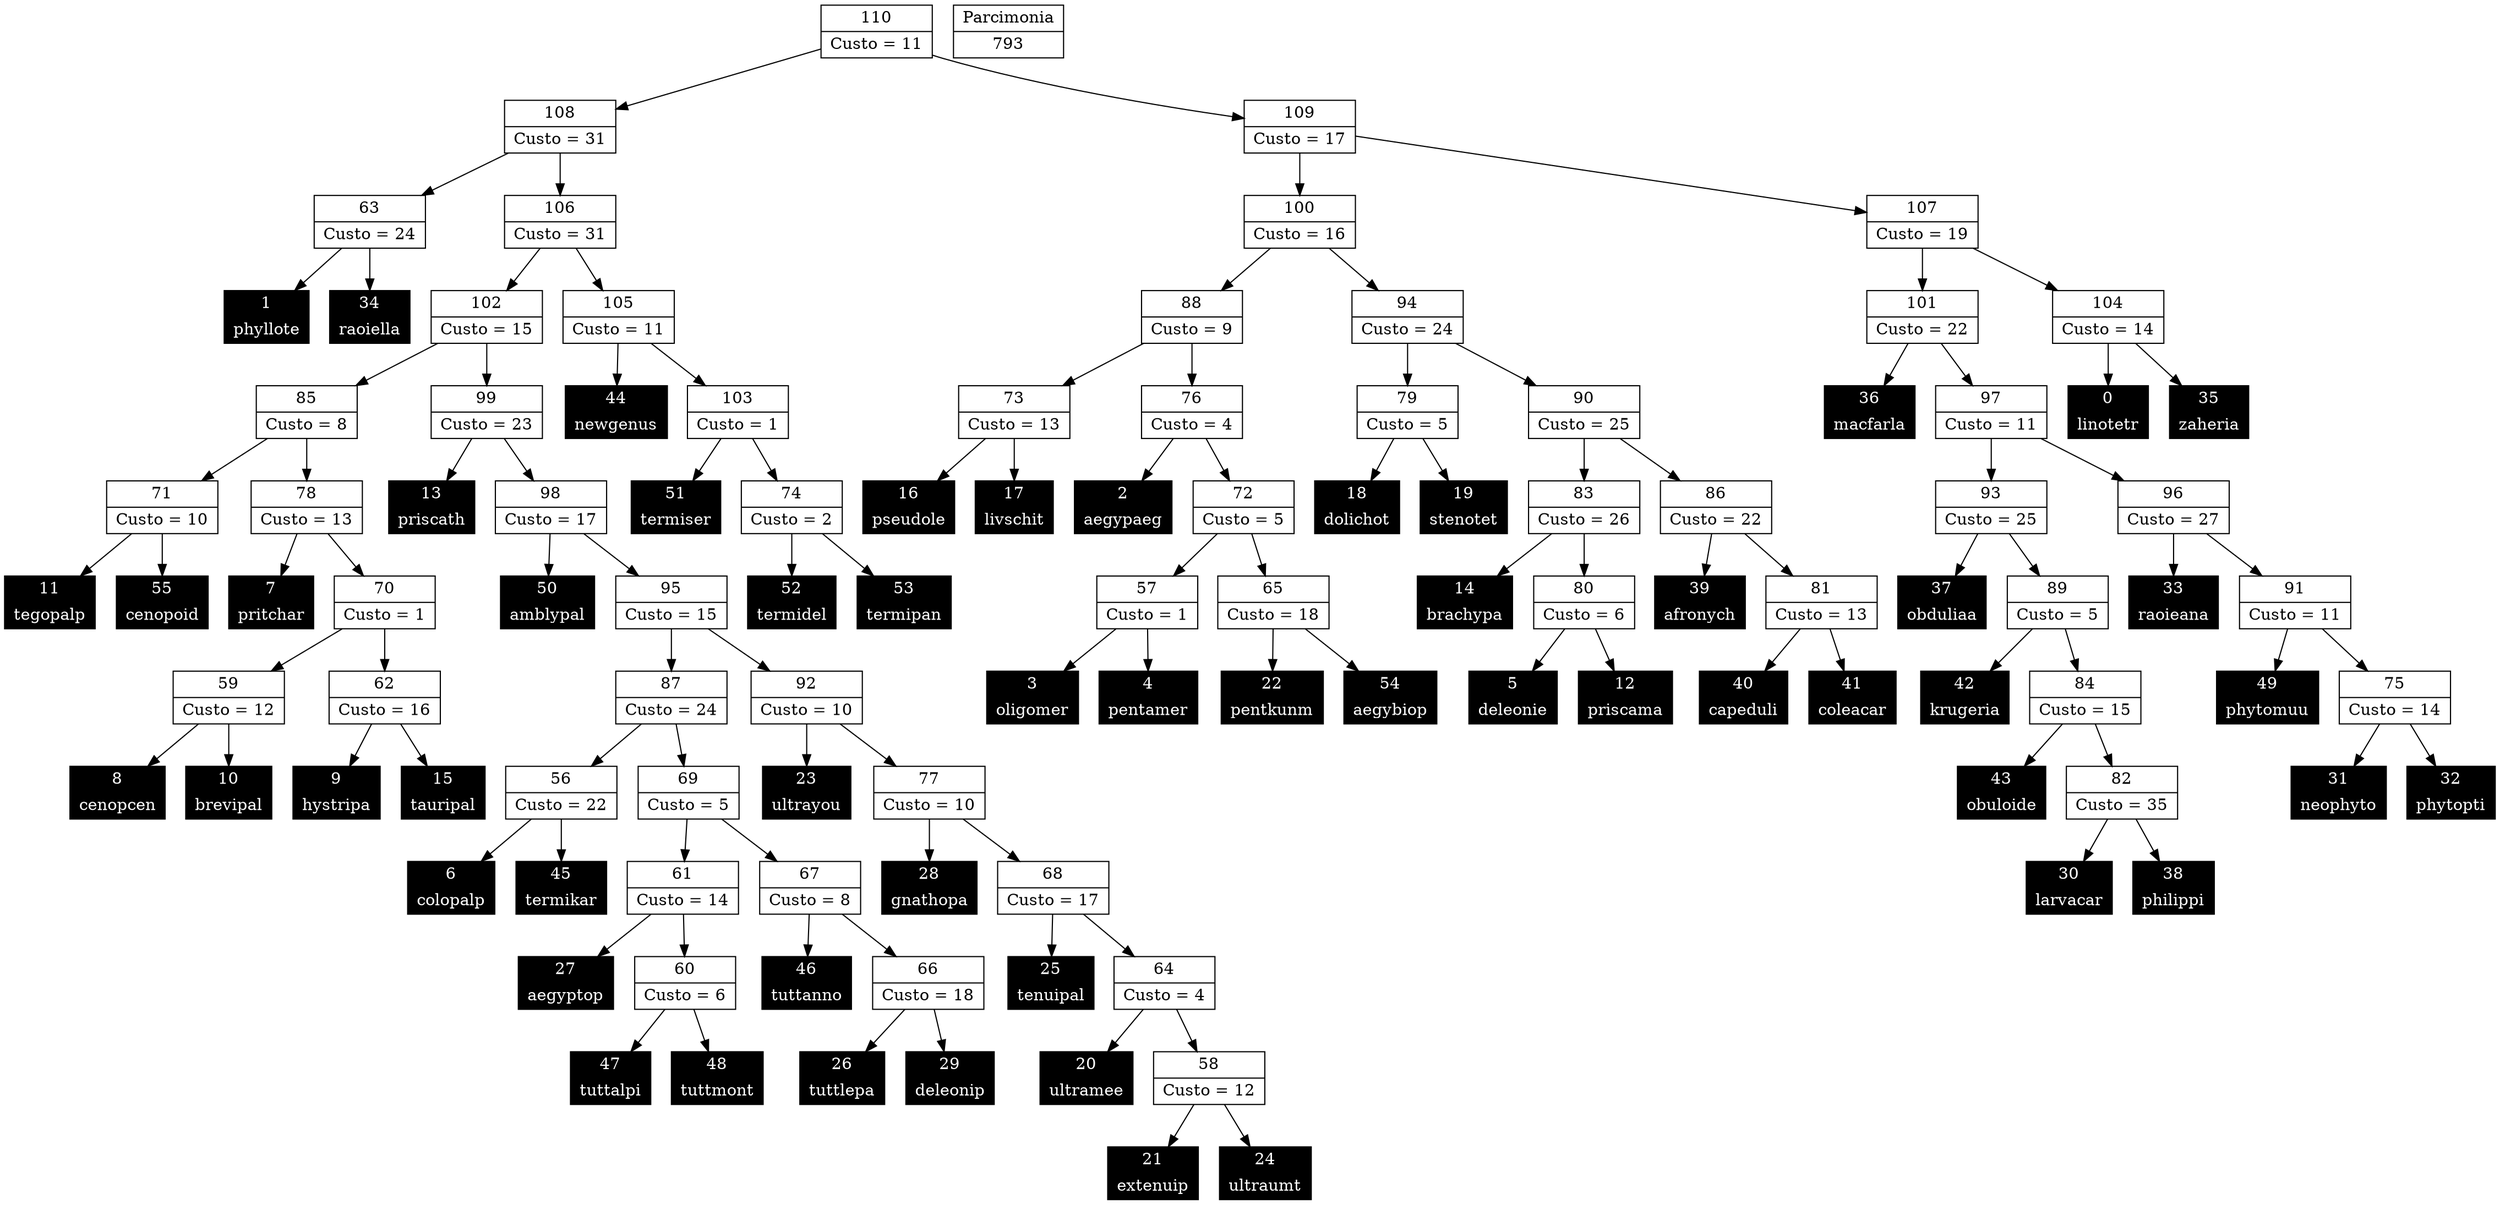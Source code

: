 Digraph G {
0 [shape="record", label="{0 | linotetr}",style=filled, color=black, fontcolor=white,fontsize=14, height=0.5]
1 [shape="record", label="{1 | phyllote}",style=filled, color=black, fontcolor=white,fontsize=14, height=0.5]
2 [shape="record", label="{2 | aegypaeg}",style=filled, color=black, fontcolor=white,fontsize=14, height=0.5]
3 [shape="record", label="{3 | oligomer}",style=filled, color=black, fontcolor=white,fontsize=14, height=0.5]
4 [shape="record", label="{4 | pentamer}",style=filled, color=black, fontcolor=white,fontsize=14, height=0.5]
5 [shape="record", label="{5 | deleonie}",style=filled, color=black, fontcolor=white,fontsize=14, height=0.5]
6 [shape="record", label="{6 | colopalp}",style=filled, color=black, fontcolor=white,fontsize=14, height=0.5]
7 [shape="record", label="{7 | pritchar}",style=filled, color=black, fontcolor=white,fontsize=14, height=0.5]
8 [shape="record", label="{8 | cenopcen}",style=filled, color=black, fontcolor=white,fontsize=14, height=0.5]
9 [shape="record", label="{9 | hystripa}",style=filled, color=black, fontcolor=white,fontsize=14, height=0.5]
10 [shape="record", label="{10 | brevipal}",style=filled, color=black, fontcolor=white,fontsize=14, height=0.5]
11 [shape="record", label="{11 | tegopalp}",style=filled, color=black, fontcolor=white,fontsize=14, height=0.5]
12 [shape="record", label="{12 | priscama}",style=filled, color=black, fontcolor=white,fontsize=14, height=0.5]
13 [shape="record", label="{13 | priscath}",style=filled, color=black, fontcolor=white,fontsize=14, height=0.5]
14 [shape="record", label="{14 | brachypa}",style=filled, color=black, fontcolor=white,fontsize=14, height=0.5]
15 [shape="record", label="{15 | tauripal}",style=filled, color=black, fontcolor=white,fontsize=14, height=0.5]
16 [shape="record", label="{16 | pseudole}",style=filled, color=black, fontcolor=white,fontsize=14, height=0.5]
17 [shape="record", label="{17 | livschit}",style=filled, color=black, fontcolor=white,fontsize=14, height=0.5]
18 [shape="record", label="{18 | dolichot}",style=filled, color=black, fontcolor=white,fontsize=14, height=0.5]
19 [shape="record", label="{19 | stenotet}",style=filled, color=black, fontcolor=white,fontsize=14, height=0.5]
20 [shape="record", label="{20 | ultramee}",style=filled, color=black, fontcolor=white,fontsize=14, height=0.5]
21 [shape="record", label="{21 | extenuip}",style=filled, color=black, fontcolor=white,fontsize=14, height=0.5]
22 [shape="record", label="{22 | pentkunm}",style=filled, color=black, fontcolor=white,fontsize=14, height=0.5]
23 [shape="record", label="{23 | ultrayou}",style=filled, color=black, fontcolor=white,fontsize=14, height=0.5]
24 [shape="record", label="{24 | ultraumt}",style=filled, color=black, fontcolor=white,fontsize=14, height=0.5]
25 [shape="record", label="{25 | tenuipal}",style=filled, color=black, fontcolor=white,fontsize=14, height=0.5]
26 [shape="record", label="{26 | tuttlepa}",style=filled, color=black, fontcolor=white,fontsize=14, height=0.5]
27 [shape="record", label="{27 | aegyptop}",style=filled, color=black, fontcolor=white,fontsize=14, height=0.5]
28 [shape="record", label="{28 | gnathopa}",style=filled, color=black, fontcolor=white,fontsize=14, height=0.5]
29 [shape="record", label="{29 | deleonip}",style=filled, color=black, fontcolor=white,fontsize=14, height=0.5]
30 [shape="record", label="{30 | larvacar}",style=filled, color=black, fontcolor=white,fontsize=14, height=0.5]
31 [shape="record", label="{31 | neophyto}",style=filled, color=black, fontcolor=white,fontsize=14, height=0.5]
32 [shape="record", label="{32 | phytopti}",style=filled, color=black, fontcolor=white,fontsize=14, height=0.5]
33 [shape="record", label="{33 | raoieana}",style=filled, color=black, fontcolor=white,fontsize=14, height=0.5]
34 [shape="record", label="{34 | raoiella}",style=filled, color=black, fontcolor=white,fontsize=14, height=0.5]
35 [shape="record", label="{35 | zaheria}",style=filled, color=black, fontcolor=white,fontsize=14, height=0.5]
36 [shape="record", label="{36 | macfarla}",style=filled, color=black, fontcolor=white,fontsize=14, height=0.5]
37 [shape="record", label="{37 | obduliaa}",style=filled, color=black, fontcolor=white,fontsize=14, height=0.5]
38 [shape="record", label="{38 | philippi}",style=filled, color=black, fontcolor=white,fontsize=14, height=0.5]
39 [shape="record", label="{39 | afronych}",style=filled, color=black, fontcolor=white,fontsize=14, height=0.5]
40 [shape="record", label="{40 | capeduli}",style=filled, color=black, fontcolor=white,fontsize=14, height=0.5]
41 [shape="record", label="{41 | coleacar}",style=filled, color=black, fontcolor=white,fontsize=14, height=0.5]
42 [shape="record", label="{42 | krugeria}",style=filled, color=black, fontcolor=white,fontsize=14, height=0.5]
43 [shape="record", label="{43 | obuloide}",style=filled, color=black, fontcolor=white,fontsize=14, height=0.5]
44 [shape="record", label="{44 | newgenus}",style=filled, color=black, fontcolor=white,fontsize=14, height=0.5]
45 [shape="record", label="{45 | termikar}",style=filled, color=black, fontcolor=white,fontsize=14, height=0.5]
46 [shape="record", label="{46 | tuttanno}",style=filled, color=black, fontcolor=white,fontsize=14, height=0.5]
47 [shape="record", label="{47 | tuttalpi}",style=filled, color=black, fontcolor=white,fontsize=14, height=0.5]
48 [shape="record", label="{48 | tuttmont}",style=filled, color=black, fontcolor=white,fontsize=14, height=0.5]
49 [shape="record", label="{49 | phytomuu}",style=filled, color=black, fontcolor=white,fontsize=14, height=0.5]
50 [shape="record", label="{50 | amblypal}",style=filled, color=black, fontcolor=white,fontsize=14, height=0.5]
51 [shape="record", label="{51 | termiser}",style=filled, color=black, fontcolor=white,fontsize=14, height=0.5]
52 [shape="record", label="{52 | termidel}",style=filled, color=black, fontcolor=white,fontsize=14, height=0.5]
53 [shape="record", label="{53 | termipan}",style=filled, color=black, fontcolor=white,fontsize=14, height=0.5]
54 [shape="record", label="{54 | aegybiop}",style=filled, color=black, fontcolor=white,fontsize=14, height=0.5]
55 [shape="record", label="{55 | cenopoid}",style=filled, color=black, fontcolor=white,fontsize=14, height=0.5]
56 [shape="record", label="{56|Custo = 22}"]
57 [shape="record", label="{57|Custo = 1}"]
58 [shape="record", label="{58|Custo = 12}"]
59 [shape="record", label="{59|Custo = 12}"]
60 [shape="record", label="{60|Custo = 6}"]
61 [shape="record", label="{61|Custo = 14}"]
62 [shape="record", label="{62|Custo = 16}"]
63 [shape="record", label="{63|Custo = 24}"]
64 [shape="record", label="{64|Custo = 4}"]
65 [shape="record", label="{65|Custo = 18}"]
66 [shape="record", label="{66|Custo = 18}"]
67 [shape="record", label="{67|Custo = 8}"]
68 [shape="record", label="{68|Custo = 17}"]
69 [shape="record", label="{69|Custo = 5}"]
70 [shape="record", label="{70|Custo = 1}"]
71 [shape="record", label="{71|Custo = 10}"]
72 [shape="record", label="{72|Custo = 5}"]
73 [shape="record", label="{73|Custo = 13}"]
74 [shape="record", label="{74|Custo = 2}"]
75 [shape="record", label="{75|Custo = 14}"]
76 [shape="record", label="{76|Custo = 4}"]
77 [shape="record", label="{77|Custo = 10}"]
78 [shape="record", label="{78|Custo = 13}"]
79 [shape="record", label="{79|Custo = 5}"]
80 [shape="record", label="{80|Custo = 6}"]
81 [shape="record", label="{81|Custo = 13}"]
82 [shape="record", label="{82|Custo = 35}"]
83 [shape="record", label="{83|Custo = 26}"]
84 [shape="record", label="{84|Custo = 15}"]
85 [shape="record", label="{85|Custo = 8}"]
86 [shape="record", label="{86|Custo = 22}"]
87 [shape="record", label="{87|Custo = 24}"]
88 [shape="record", label="{88|Custo = 9}"]
89 [shape="record", label="{89|Custo = 5}"]
90 [shape="record", label="{90|Custo = 25}"]
91 [shape="record", label="{91|Custo = 11}"]
92 [shape="record", label="{92|Custo = 10}"]
93 [shape="record", label="{93|Custo = 25}"]
94 [shape="record", label="{94|Custo = 24}"]
95 [shape="record", label="{95|Custo = 15}"]
96 [shape="record", label="{96|Custo = 27}"]
97 [shape="record", label="{97|Custo = 11}"]
98 [shape="record", label="{98|Custo = 17}"]
99 [shape="record", label="{99|Custo = 23}"]
100 [shape="record", label="{100|Custo = 16}"]
101 [shape="record", label="{101|Custo = 22}"]
102 [shape="record", label="{102|Custo = 15}"]
103 [shape="record", label="{103|Custo = 1}"]
104 [shape="record", label="{104|Custo = 14}"]
105 [shape="record", label="{105|Custo = 11}"]
106 [shape="record", label="{106|Custo = 31}"]
107 [shape="record", label="{107|Custo = 19}"]
108 [shape="record", label="{108|Custo = 31}"]
109 [shape="record", label="{109|Custo = 17}"]
110 [shape="record", label="{110|Custo = 11}"]

56->45
56->6
57->4
57->3
58->24
58->21
59->10
59->8
60->48
60->47
61->60
61->27
62->15
62->9
63->34
63->1
64->58
64->20
65->54
65->22
66->29
66->26
67->66
67->46
68->64
68->25
69->67
69->61
70->62
70->59
71->55
71->11
72->65
72->57
73->17
73->16
74->53
74->52
75->32
75->31
76->72
76->2
77->68
77->28
78->70
78->7
79->19
79->18
80->12
80->5
81->41
81->40
82->38
82->30
83->80
83->14
84->82
84->43
85->78
85->71
86->81
86->39
87->69
87->56
88->76
88->73
89->84
89->42
90->86
90->83
91->75
91->49
92->77
92->23
93->89
93->37
94->90
94->79
95->92
95->87
96->91
96->33
97->96
97->93
98->95
98->50
99->98
99->13
100->94
100->88
101->97
101->36
102->99
102->85
103->74
103->51
104->35
104->0
105->103
105->44
106->105
106->102
107->104
107->101
108->106
108->63
109->107
109->100
110->109
110->108

793 [shape="record", label="{Parcimonia|793}"]
}